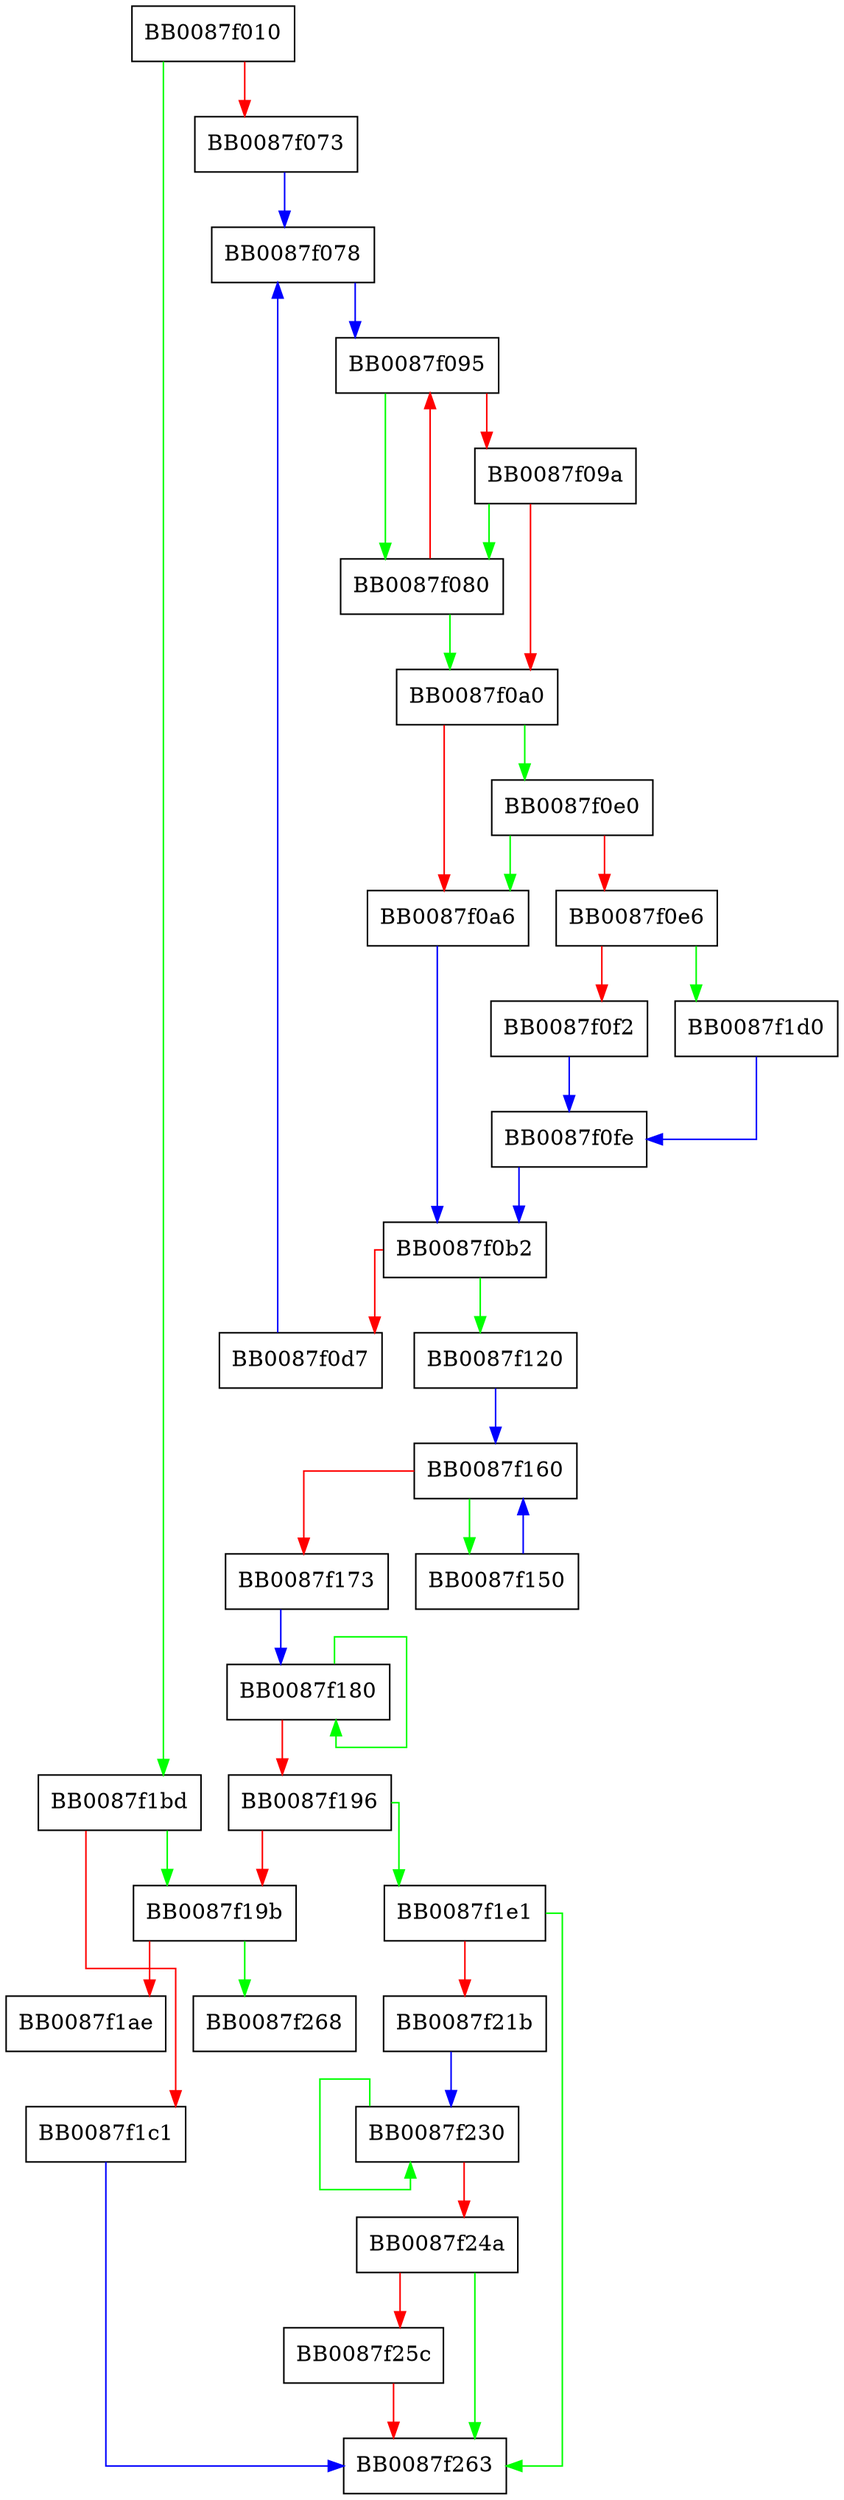 digraph __libc_message {
  node [shape="box"];
  graph [splines=ortho];
  BB0087f010 -> BB0087f1bd [color="green"];
  BB0087f010 -> BB0087f073 [color="red"];
  BB0087f073 -> BB0087f078 [color="blue"];
  BB0087f078 -> BB0087f095 [color="blue"];
  BB0087f080 -> BB0087f0a0 [color="green"];
  BB0087f080 -> BB0087f095 [color="red"];
  BB0087f095 -> BB0087f080 [color="green"];
  BB0087f095 -> BB0087f09a [color="red"];
  BB0087f09a -> BB0087f080 [color="green"];
  BB0087f09a -> BB0087f0a0 [color="red"];
  BB0087f0a0 -> BB0087f0e0 [color="green"];
  BB0087f0a0 -> BB0087f0a6 [color="red"];
  BB0087f0a6 -> BB0087f0b2 [color="blue"];
  BB0087f0b2 -> BB0087f120 [color="green"];
  BB0087f0b2 -> BB0087f0d7 [color="red"];
  BB0087f0d7 -> BB0087f078 [color="blue"];
  BB0087f0e0 -> BB0087f0a6 [color="green"];
  BB0087f0e0 -> BB0087f0e6 [color="red"];
  BB0087f0e6 -> BB0087f1d0 [color="green"];
  BB0087f0e6 -> BB0087f0f2 [color="red"];
  BB0087f0f2 -> BB0087f0fe [color="blue"];
  BB0087f0fe -> BB0087f0b2 [color="blue"];
  BB0087f120 -> BB0087f160 [color="blue"];
  BB0087f150 -> BB0087f160 [color="blue"];
  BB0087f160 -> BB0087f150 [color="green"];
  BB0087f160 -> BB0087f173 [color="red"];
  BB0087f173 -> BB0087f180 [color="blue"];
  BB0087f180 -> BB0087f180 [color="green"];
  BB0087f180 -> BB0087f196 [color="red"];
  BB0087f196 -> BB0087f1e1 [color="green"];
  BB0087f196 -> BB0087f19b [color="red"];
  BB0087f19b -> BB0087f268 [color="green"];
  BB0087f19b -> BB0087f1ae [color="red"];
  BB0087f1bd -> BB0087f19b [color="green"];
  BB0087f1bd -> BB0087f1c1 [color="red"];
  BB0087f1c1 -> BB0087f263 [color="blue"];
  BB0087f1d0 -> BB0087f0fe [color="blue"];
  BB0087f1e1 -> BB0087f263 [color="green"];
  BB0087f1e1 -> BB0087f21b [color="red"];
  BB0087f21b -> BB0087f230 [color="blue"];
  BB0087f230 -> BB0087f230 [color="green"];
  BB0087f230 -> BB0087f24a [color="red"];
  BB0087f24a -> BB0087f263 [color="green"];
  BB0087f24a -> BB0087f25c [color="red"];
  BB0087f25c -> BB0087f263 [color="red"];
}